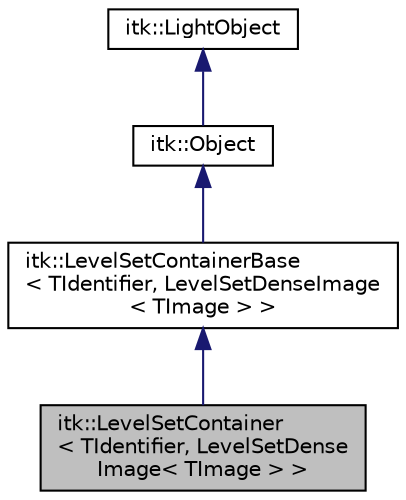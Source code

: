 digraph "itk::LevelSetContainer&lt; TIdentifier, LevelSetDenseImage&lt; TImage &gt; &gt;"
{
 // LATEX_PDF_SIZE
  edge [fontname="Helvetica",fontsize="10",labelfontname="Helvetica",labelfontsize="10"];
  node [fontname="Helvetica",fontsize="10",shape=record];
  Node1 [label="itk::LevelSetContainer\l\< TIdentifier, LevelSetDense\lImage\< TImage \> \>",height=0.2,width=0.4,color="black", fillcolor="grey75", style="filled", fontcolor="black",tooltip="Container class for dense level sets."];
  Node2 -> Node1 [dir="back",color="midnightblue",fontsize="10",style="solid",fontname="Helvetica"];
  Node2 [label="itk::LevelSetContainerBase\l\< TIdentifier, LevelSetDenseImage\l\< TImage \> \>",height=0.2,width=0.4,color="black", fillcolor="white", style="filled",URL="$classitk_1_1LevelSetContainerBase.html",tooltip=" "];
  Node3 -> Node2 [dir="back",color="midnightblue",fontsize="10",style="solid",fontname="Helvetica"];
  Node3 [label="itk::Object",height=0.2,width=0.4,color="black", fillcolor="white", style="filled",URL="$classitk_1_1Object.html",tooltip="Base class for most ITK classes."];
  Node4 -> Node3 [dir="back",color="midnightblue",fontsize="10",style="solid",fontname="Helvetica"];
  Node4 [label="itk::LightObject",height=0.2,width=0.4,color="black", fillcolor="white", style="filled",URL="$classitk_1_1LightObject.html",tooltip="Light weight base class for most itk classes."];
}
